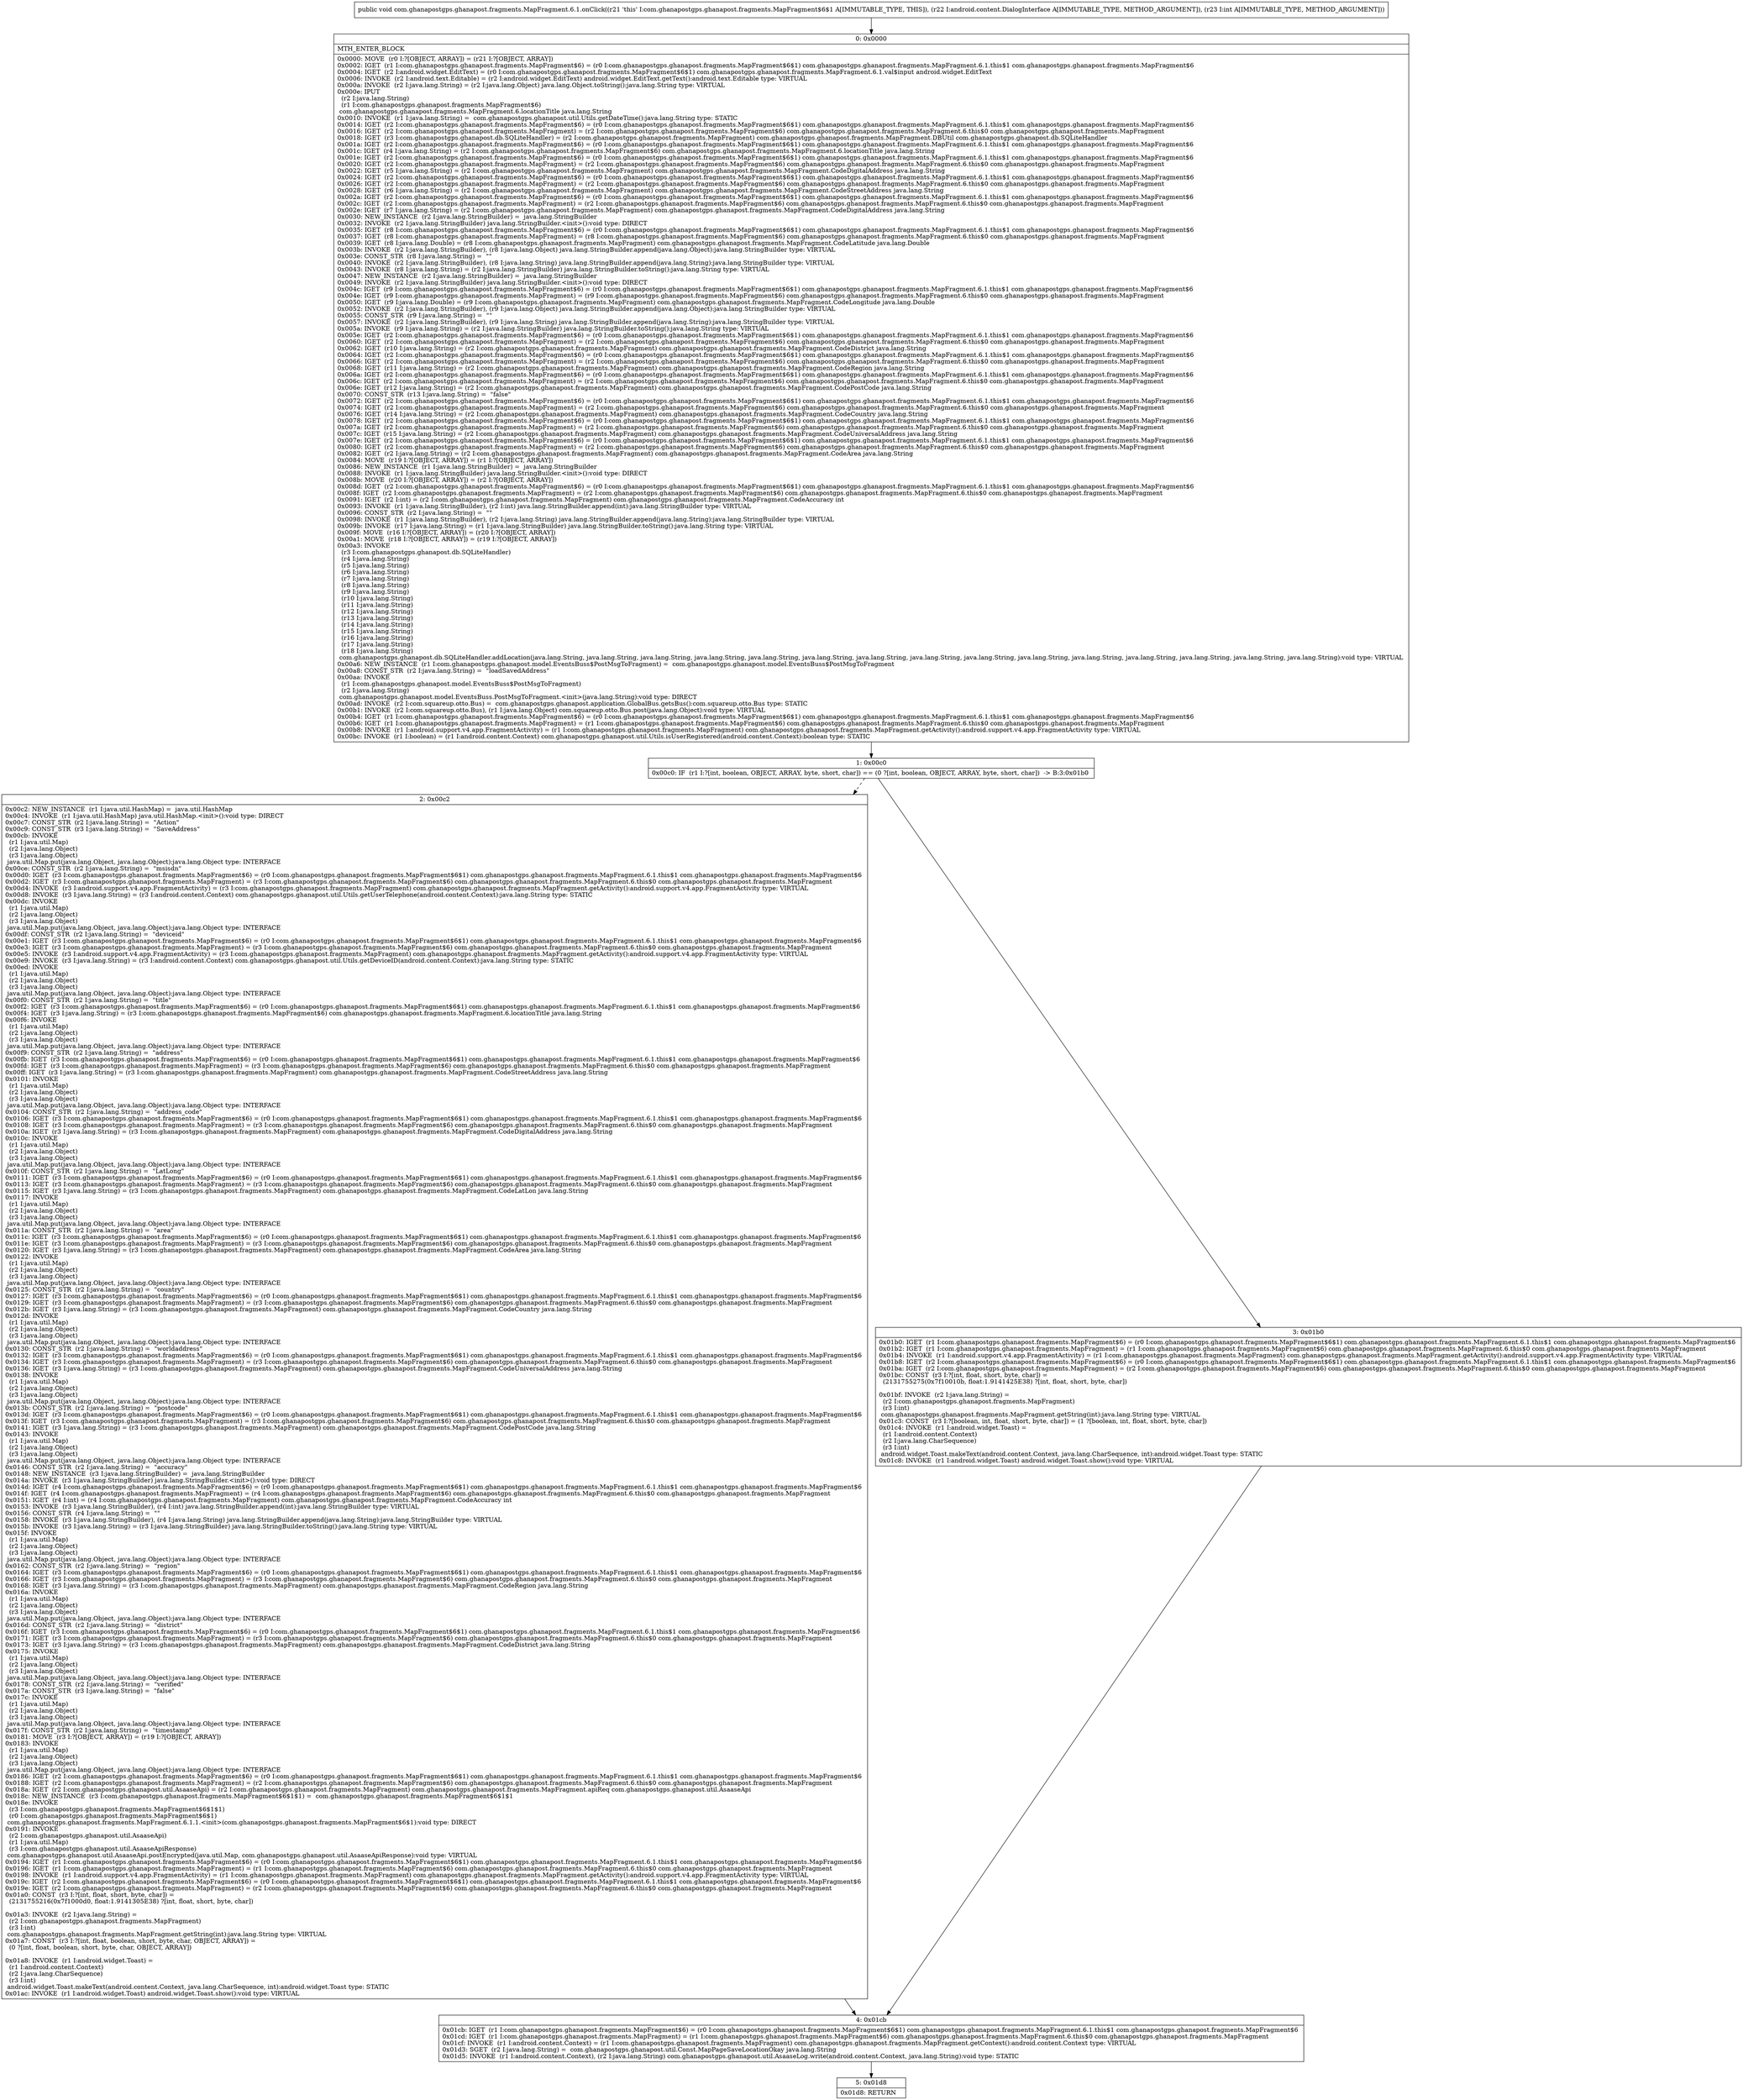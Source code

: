 digraph "CFG forcom.ghanapostgps.ghanapost.fragments.MapFragment.6.1.onClick(Landroid\/content\/DialogInterface;I)V" {
Node_0 [shape=record,label="{0\:\ 0x0000|MTH_ENTER_BLOCK\l|0x0000: MOVE  (r0 I:?[OBJECT, ARRAY]) = (r21 I:?[OBJECT, ARRAY]) \l0x0002: IGET  (r1 I:com.ghanapostgps.ghanapost.fragments.MapFragment$6) = (r0 I:com.ghanapostgps.ghanapost.fragments.MapFragment$6$1) com.ghanapostgps.ghanapost.fragments.MapFragment.6.1.this$1 com.ghanapostgps.ghanapost.fragments.MapFragment$6 \l0x0004: IGET  (r2 I:android.widget.EditText) = (r0 I:com.ghanapostgps.ghanapost.fragments.MapFragment$6$1) com.ghanapostgps.ghanapost.fragments.MapFragment.6.1.val$input android.widget.EditText \l0x0006: INVOKE  (r2 I:android.text.Editable) = (r2 I:android.widget.EditText) android.widget.EditText.getText():android.text.Editable type: VIRTUAL \l0x000a: INVOKE  (r2 I:java.lang.String) = (r2 I:java.lang.Object) java.lang.Object.toString():java.lang.String type: VIRTUAL \l0x000e: IPUT  \l  (r2 I:java.lang.String)\l  (r1 I:com.ghanapostgps.ghanapost.fragments.MapFragment$6)\l com.ghanapostgps.ghanapost.fragments.MapFragment.6.locationTitle java.lang.String \l0x0010: INVOKE  (r1 I:java.lang.String) =  com.ghanapostgps.ghanapost.util.Utils.getDateTime():java.lang.String type: STATIC \l0x0014: IGET  (r2 I:com.ghanapostgps.ghanapost.fragments.MapFragment$6) = (r0 I:com.ghanapostgps.ghanapost.fragments.MapFragment$6$1) com.ghanapostgps.ghanapost.fragments.MapFragment.6.1.this$1 com.ghanapostgps.ghanapost.fragments.MapFragment$6 \l0x0016: IGET  (r2 I:com.ghanapostgps.ghanapost.fragments.MapFragment) = (r2 I:com.ghanapostgps.ghanapost.fragments.MapFragment$6) com.ghanapostgps.ghanapost.fragments.MapFragment.6.this$0 com.ghanapostgps.ghanapost.fragments.MapFragment \l0x0018: IGET  (r3 I:com.ghanapostgps.ghanapost.db.SQLiteHandler) = (r2 I:com.ghanapostgps.ghanapost.fragments.MapFragment) com.ghanapostgps.ghanapost.fragments.MapFragment.DBUtil com.ghanapostgps.ghanapost.db.SQLiteHandler \l0x001a: IGET  (r2 I:com.ghanapostgps.ghanapost.fragments.MapFragment$6) = (r0 I:com.ghanapostgps.ghanapost.fragments.MapFragment$6$1) com.ghanapostgps.ghanapost.fragments.MapFragment.6.1.this$1 com.ghanapostgps.ghanapost.fragments.MapFragment$6 \l0x001c: IGET  (r4 I:java.lang.String) = (r2 I:com.ghanapostgps.ghanapost.fragments.MapFragment$6) com.ghanapostgps.ghanapost.fragments.MapFragment.6.locationTitle java.lang.String \l0x001e: IGET  (r2 I:com.ghanapostgps.ghanapost.fragments.MapFragment$6) = (r0 I:com.ghanapostgps.ghanapost.fragments.MapFragment$6$1) com.ghanapostgps.ghanapost.fragments.MapFragment.6.1.this$1 com.ghanapostgps.ghanapost.fragments.MapFragment$6 \l0x0020: IGET  (r2 I:com.ghanapostgps.ghanapost.fragments.MapFragment) = (r2 I:com.ghanapostgps.ghanapost.fragments.MapFragment$6) com.ghanapostgps.ghanapost.fragments.MapFragment.6.this$0 com.ghanapostgps.ghanapost.fragments.MapFragment \l0x0022: IGET  (r5 I:java.lang.String) = (r2 I:com.ghanapostgps.ghanapost.fragments.MapFragment) com.ghanapostgps.ghanapost.fragments.MapFragment.CodeDigitalAddress java.lang.String \l0x0024: IGET  (r2 I:com.ghanapostgps.ghanapost.fragments.MapFragment$6) = (r0 I:com.ghanapostgps.ghanapost.fragments.MapFragment$6$1) com.ghanapostgps.ghanapost.fragments.MapFragment.6.1.this$1 com.ghanapostgps.ghanapost.fragments.MapFragment$6 \l0x0026: IGET  (r2 I:com.ghanapostgps.ghanapost.fragments.MapFragment) = (r2 I:com.ghanapostgps.ghanapost.fragments.MapFragment$6) com.ghanapostgps.ghanapost.fragments.MapFragment.6.this$0 com.ghanapostgps.ghanapost.fragments.MapFragment \l0x0028: IGET  (r6 I:java.lang.String) = (r2 I:com.ghanapostgps.ghanapost.fragments.MapFragment) com.ghanapostgps.ghanapost.fragments.MapFragment.CodeStreetAddress java.lang.String \l0x002a: IGET  (r2 I:com.ghanapostgps.ghanapost.fragments.MapFragment$6) = (r0 I:com.ghanapostgps.ghanapost.fragments.MapFragment$6$1) com.ghanapostgps.ghanapost.fragments.MapFragment.6.1.this$1 com.ghanapostgps.ghanapost.fragments.MapFragment$6 \l0x002c: IGET  (r2 I:com.ghanapostgps.ghanapost.fragments.MapFragment) = (r2 I:com.ghanapostgps.ghanapost.fragments.MapFragment$6) com.ghanapostgps.ghanapost.fragments.MapFragment.6.this$0 com.ghanapostgps.ghanapost.fragments.MapFragment \l0x002e: IGET  (r7 I:java.lang.String) = (r2 I:com.ghanapostgps.ghanapost.fragments.MapFragment) com.ghanapostgps.ghanapost.fragments.MapFragment.CodeDigitalAddress java.lang.String \l0x0030: NEW_INSTANCE  (r2 I:java.lang.StringBuilder) =  java.lang.StringBuilder \l0x0032: INVOKE  (r2 I:java.lang.StringBuilder) java.lang.StringBuilder.\<init\>():void type: DIRECT \l0x0035: IGET  (r8 I:com.ghanapostgps.ghanapost.fragments.MapFragment$6) = (r0 I:com.ghanapostgps.ghanapost.fragments.MapFragment$6$1) com.ghanapostgps.ghanapost.fragments.MapFragment.6.1.this$1 com.ghanapostgps.ghanapost.fragments.MapFragment$6 \l0x0037: IGET  (r8 I:com.ghanapostgps.ghanapost.fragments.MapFragment) = (r8 I:com.ghanapostgps.ghanapost.fragments.MapFragment$6) com.ghanapostgps.ghanapost.fragments.MapFragment.6.this$0 com.ghanapostgps.ghanapost.fragments.MapFragment \l0x0039: IGET  (r8 I:java.lang.Double) = (r8 I:com.ghanapostgps.ghanapost.fragments.MapFragment) com.ghanapostgps.ghanapost.fragments.MapFragment.CodeLatitude java.lang.Double \l0x003b: INVOKE  (r2 I:java.lang.StringBuilder), (r8 I:java.lang.Object) java.lang.StringBuilder.append(java.lang.Object):java.lang.StringBuilder type: VIRTUAL \l0x003e: CONST_STR  (r8 I:java.lang.String) =  \"\" \l0x0040: INVOKE  (r2 I:java.lang.StringBuilder), (r8 I:java.lang.String) java.lang.StringBuilder.append(java.lang.String):java.lang.StringBuilder type: VIRTUAL \l0x0043: INVOKE  (r8 I:java.lang.String) = (r2 I:java.lang.StringBuilder) java.lang.StringBuilder.toString():java.lang.String type: VIRTUAL \l0x0047: NEW_INSTANCE  (r2 I:java.lang.StringBuilder) =  java.lang.StringBuilder \l0x0049: INVOKE  (r2 I:java.lang.StringBuilder) java.lang.StringBuilder.\<init\>():void type: DIRECT \l0x004c: IGET  (r9 I:com.ghanapostgps.ghanapost.fragments.MapFragment$6) = (r0 I:com.ghanapostgps.ghanapost.fragments.MapFragment$6$1) com.ghanapostgps.ghanapost.fragments.MapFragment.6.1.this$1 com.ghanapostgps.ghanapost.fragments.MapFragment$6 \l0x004e: IGET  (r9 I:com.ghanapostgps.ghanapost.fragments.MapFragment) = (r9 I:com.ghanapostgps.ghanapost.fragments.MapFragment$6) com.ghanapostgps.ghanapost.fragments.MapFragment.6.this$0 com.ghanapostgps.ghanapost.fragments.MapFragment \l0x0050: IGET  (r9 I:java.lang.Double) = (r9 I:com.ghanapostgps.ghanapost.fragments.MapFragment) com.ghanapostgps.ghanapost.fragments.MapFragment.CodeLongitude java.lang.Double \l0x0052: INVOKE  (r2 I:java.lang.StringBuilder), (r9 I:java.lang.Object) java.lang.StringBuilder.append(java.lang.Object):java.lang.StringBuilder type: VIRTUAL \l0x0055: CONST_STR  (r9 I:java.lang.String) =  \"\" \l0x0057: INVOKE  (r2 I:java.lang.StringBuilder), (r9 I:java.lang.String) java.lang.StringBuilder.append(java.lang.String):java.lang.StringBuilder type: VIRTUAL \l0x005a: INVOKE  (r9 I:java.lang.String) = (r2 I:java.lang.StringBuilder) java.lang.StringBuilder.toString():java.lang.String type: VIRTUAL \l0x005e: IGET  (r2 I:com.ghanapostgps.ghanapost.fragments.MapFragment$6) = (r0 I:com.ghanapostgps.ghanapost.fragments.MapFragment$6$1) com.ghanapostgps.ghanapost.fragments.MapFragment.6.1.this$1 com.ghanapostgps.ghanapost.fragments.MapFragment$6 \l0x0060: IGET  (r2 I:com.ghanapostgps.ghanapost.fragments.MapFragment) = (r2 I:com.ghanapostgps.ghanapost.fragments.MapFragment$6) com.ghanapostgps.ghanapost.fragments.MapFragment.6.this$0 com.ghanapostgps.ghanapost.fragments.MapFragment \l0x0062: IGET  (r10 I:java.lang.String) = (r2 I:com.ghanapostgps.ghanapost.fragments.MapFragment) com.ghanapostgps.ghanapost.fragments.MapFragment.CodeDistrict java.lang.String \l0x0064: IGET  (r2 I:com.ghanapostgps.ghanapost.fragments.MapFragment$6) = (r0 I:com.ghanapostgps.ghanapost.fragments.MapFragment$6$1) com.ghanapostgps.ghanapost.fragments.MapFragment.6.1.this$1 com.ghanapostgps.ghanapost.fragments.MapFragment$6 \l0x0066: IGET  (r2 I:com.ghanapostgps.ghanapost.fragments.MapFragment) = (r2 I:com.ghanapostgps.ghanapost.fragments.MapFragment$6) com.ghanapostgps.ghanapost.fragments.MapFragment.6.this$0 com.ghanapostgps.ghanapost.fragments.MapFragment \l0x0068: IGET  (r11 I:java.lang.String) = (r2 I:com.ghanapostgps.ghanapost.fragments.MapFragment) com.ghanapostgps.ghanapost.fragments.MapFragment.CodeRegion java.lang.String \l0x006a: IGET  (r2 I:com.ghanapostgps.ghanapost.fragments.MapFragment$6) = (r0 I:com.ghanapostgps.ghanapost.fragments.MapFragment$6$1) com.ghanapostgps.ghanapost.fragments.MapFragment.6.1.this$1 com.ghanapostgps.ghanapost.fragments.MapFragment$6 \l0x006c: IGET  (r2 I:com.ghanapostgps.ghanapost.fragments.MapFragment) = (r2 I:com.ghanapostgps.ghanapost.fragments.MapFragment$6) com.ghanapostgps.ghanapost.fragments.MapFragment.6.this$0 com.ghanapostgps.ghanapost.fragments.MapFragment \l0x006e: IGET  (r12 I:java.lang.String) = (r2 I:com.ghanapostgps.ghanapost.fragments.MapFragment) com.ghanapostgps.ghanapost.fragments.MapFragment.CodePostCode java.lang.String \l0x0070: CONST_STR  (r13 I:java.lang.String) =  \"false\" \l0x0072: IGET  (r2 I:com.ghanapostgps.ghanapost.fragments.MapFragment$6) = (r0 I:com.ghanapostgps.ghanapost.fragments.MapFragment$6$1) com.ghanapostgps.ghanapost.fragments.MapFragment.6.1.this$1 com.ghanapostgps.ghanapost.fragments.MapFragment$6 \l0x0074: IGET  (r2 I:com.ghanapostgps.ghanapost.fragments.MapFragment) = (r2 I:com.ghanapostgps.ghanapost.fragments.MapFragment$6) com.ghanapostgps.ghanapost.fragments.MapFragment.6.this$0 com.ghanapostgps.ghanapost.fragments.MapFragment \l0x0076: IGET  (r14 I:java.lang.String) = (r2 I:com.ghanapostgps.ghanapost.fragments.MapFragment) com.ghanapostgps.ghanapost.fragments.MapFragment.CodeCountry java.lang.String \l0x0078: IGET  (r2 I:com.ghanapostgps.ghanapost.fragments.MapFragment$6) = (r0 I:com.ghanapostgps.ghanapost.fragments.MapFragment$6$1) com.ghanapostgps.ghanapost.fragments.MapFragment.6.1.this$1 com.ghanapostgps.ghanapost.fragments.MapFragment$6 \l0x007a: IGET  (r2 I:com.ghanapostgps.ghanapost.fragments.MapFragment) = (r2 I:com.ghanapostgps.ghanapost.fragments.MapFragment$6) com.ghanapostgps.ghanapost.fragments.MapFragment.6.this$0 com.ghanapostgps.ghanapost.fragments.MapFragment \l0x007c: IGET  (r15 I:java.lang.String) = (r2 I:com.ghanapostgps.ghanapost.fragments.MapFragment) com.ghanapostgps.ghanapost.fragments.MapFragment.CodeUniversalAddress java.lang.String \l0x007e: IGET  (r2 I:com.ghanapostgps.ghanapost.fragments.MapFragment$6) = (r0 I:com.ghanapostgps.ghanapost.fragments.MapFragment$6$1) com.ghanapostgps.ghanapost.fragments.MapFragment.6.1.this$1 com.ghanapostgps.ghanapost.fragments.MapFragment$6 \l0x0080: IGET  (r2 I:com.ghanapostgps.ghanapost.fragments.MapFragment) = (r2 I:com.ghanapostgps.ghanapost.fragments.MapFragment$6) com.ghanapostgps.ghanapost.fragments.MapFragment.6.this$0 com.ghanapostgps.ghanapost.fragments.MapFragment \l0x0082: IGET  (r2 I:java.lang.String) = (r2 I:com.ghanapostgps.ghanapost.fragments.MapFragment) com.ghanapostgps.ghanapost.fragments.MapFragment.CodeArea java.lang.String \l0x0084: MOVE  (r19 I:?[OBJECT, ARRAY]) = (r1 I:?[OBJECT, ARRAY]) \l0x0086: NEW_INSTANCE  (r1 I:java.lang.StringBuilder) =  java.lang.StringBuilder \l0x0088: INVOKE  (r1 I:java.lang.StringBuilder) java.lang.StringBuilder.\<init\>():void type: DIRECT \l0x008b: MOVE  (r20 I:?[OBJECT, ARRAY]) = (r2 I:?[OBJECT, ARRAY]) \l0x008d: IGET  (r2 I:com.ghanapostgps.ghanapost.fragments.MapFragment$6) = (r0 I:com.ghanapostgps.ghanapost.fragments.MapFragment$6$1) com.ghanapostgps.ghanapost.fragments.MapFragment.6.1.this$1 com.ghanapostgps.ghanapost.fragments.MapFragment$6 \l0x008f: IGET  (r2 I:com.ghanapostgps.ghanapost.fragments.MapFragment) = (r2 I:com.ghanapostgps.ghanapost.fragments.MapFragment$6) com.ghanapostgps.ghanapost.fragments.MapFragment.6.this$0 com.ghanapostgps.ghanapost.fragments.MapFragment \l0x0091: IGET  (r2 I:int) = (r2 I:com.ghanapostgps.ghanapost.fragments.MapFragment) com.ghanapostgps.ghanapost.fragments.MapFragment.CodeAccuracy int \l0x0093: INVOKE  (r1 I:java.lang.StringBuilder), (r2 I:int) java.lang.StringBuilder.append(int):java.lang.StringBuilder type: VIRTUAL \l0x0096: CONST_STR  (r2 I:java.lang.String) =  \"\" \l0x0098: INVOKE  (r1 I:java.lang.StringBuilder), (r2 I:java.lang.String) java.lang.StringBuilder.append(java.lang.String):java.lang.StringBuilder type: VIRTUAL \l0x009b: INVOKE  (r17 I:java.lang.String) = (r1 I:java.lang.StringBuilder) java.lang.StringBuilder.toString():java.lang.String type: VIRTUAL \l0x009f: MOVE  (r16 I:?[OBJECT, ARRAY]) = (r20 I:?[OBJECT, ARRAY]) \l0x00a1: MOVE  (r18 I:?[OBJECT, ARRAY]) = (r19 I:?[OBJECT, ARRAY]) \l0x00a3: INVOKE  \l  (r3 I:com.ghanapostgps.ghanapost.db.SQLiteHandler)\l  (r4 I:java.lang.String)\l  (r5 I:java.lang.String)\l  (r6 I:java.lang.String)\l  (r7 I:java.lang.String)\l  (r8 I:java.lang.String)\l  (r9 I:java.lang.String)\l  (r10 I:java.lang.String)\l  (r11 I:java.lang.String)\l  (r12 I:java.lang.String)\l  (r13 I:java.lang.String)\l  (r14 I:java.lang.String)\l  (r15 I:java.lang.String)\l  (r16 I:java.lang.String)\l  (r17 I:java.lang.String)\l  (r18 I:java.lang.String)\l com.ghanapostgps.ghanapost.db.SQLiteHandler.addLocation(java.lang.String, java.lang.String, java.lang.String, java.lang.String, java.lang.String, java.lang.String, java.lang.String, java.lang.String, java.lang.String, java.lang.String, java.lang.String, java.lang.String, java.lang.String, java.lang.String, java.lang.String):void type: VIRTUAL \l0x00a6: NEW_INSTANCE  (r1 I:com.ghanapostgps.ghanapost.model.EventsBuss$PostMsgToFragment) =  com.ghanapostgps.ghanapost.model.EventsBuss$PostMsgToFragment \l0x00a8: CONST_STR  (r2 I:java.lang.String) =  \"loadSavedAddress\" \l0x00aa: INVOKE  \l  (r1 I:com.ghanapostgps.ghanapost.model.EventsBuss$PostMsgToFragment)\l  (r2 I:java.lang.String)\l com.ghanapostgps.ghanapost.model.EventsBuss.PostMsgToFragment.\<init\>(java.lang.String):void type: DIRECT \l0x00ad: INVOKE  (r2 I:com.squareup.otto.Bus) =  com.ghanapostgps.ghanapost.application.GlobalBus.getsBus():com.squareup.otto.Bus type: STATIC \l0x00b1: INVOKE  (r2 I:com.squareup.otto.Bus), (r1 I:java.lang.Object) com.squareup.otto.Bus.post(java.lang.Object):void type: VIRTUAL \l0x00b4: IGET  (r1 I:com.ghanapostgps.ghanapost.fragments.MapFragment$6) = (r0 I:com.ghanapostgps.ghanapost.fragments.MapFragment$6$1) com.ghanapostgps.ghanapost.fragments.MapFragment.6.1.this$1 com.ghanapostgps.ghanapost.fragments.MapFragment$6 \l0x00b6: IGET  (r1 I:com.ghanapostgps.ghanapost.fragments.MapFragment) = (r1 I:com.ghanapostgps.ghanapost.fragments.MapFragment$6) com.ghanapostgps.ghanapost.fragments.MapFragment.6.this$0 com.ghanapostgps.ghanapost.fragments.MapFragment \l0x00b8: INVOKE  (r1 I:android.support.v4.app.FragmentActivity) = (r1 I:com.ghanapostgps.ghanapost.fragments.MapFragment) com.ghanapostgps.ghanapost.fragments.MapFragment.getActivity():android.support.v4.app.FragmentActivity type: VIRTUAL \l0x00bc: INVOKE  (r1 I:boolean) = (r1 I:android.content.Context) com.ghanapostgps.ghanapost.util.Utils.isUserRegistered(android.content.Context):boolean type: STATIC \l}"];
Node_1 [shape=record,label="{1\:\ 0x00c0|0x00c0: IF  (r1 I:?[int, boolean, OBJECT, ARRAY, byte, short, char]) == (0 ?[int, boolean, OBJECT, ARRAY, byte, short, char])  \-\> B:3:0x01b0 \l}"];
Node_2 [shape=record,label="{2\:\ 0x00c2|0x00c2: NEW_INSTANCE  (r1 I:java.util.HashMap) =  java.util.HashMap \l0x00c4: INVOKE  (r1 I:java.util.HashMap) java.util.HashMap.\<init\>():void type: DIRECT \l0x00c7: CONST_STR  (r2 I:java.lang.String) =  \"Action\" \l0x00c9: CONST_STR  (r3 I:java.lang.String) =  \"SaveAddress\" \l0x00cb: INVOKE  \l  (r1 I:java.util.Map)\l  (r2 I:java.lang.Object)\l  (r3 I:java.lang.Object)\l java.util.Map.put(java.lang.Object, java.lang.Object):java.lang.Object type: INTERFACE \l0x00ce: CONST_STR  (r2 I:java.lang.String) =  \"msisdn\" \l0x00d0: IGET  (r3 I:com.ghanapostgps.ghanapost.fragments.MapFragment$6) = (r0 I:com.ghanapostgps.ghanapost.fragments.MapFragment$6$1) com.ghanapostgps.ghanapost.fragments.MapFragment.6.1.this$1 com.ghanapostgps.ghanapost.fragments.MapFragment$6 \l0x00d2: IGET  (r3 I:com.ghanapostgps.ghanapost.fragments.MapFragment) = (r3 I:com.ghanapostgps.ghanapost.fragments.MapFragment$6) com.ghanapostgps.ghanapost.fragments.MapFragment.6.this$0 com.ghanapostgps.ghanapost.fragments.MapFragment \l0x00d4: INVOKE  (r3 I:android.support.v4.app.FragmentActivity) = (r3 I:com.ghanapostgps.ghanapost.fragments.MapFragment) com.ghanapostgps.ghanapost.fragments.MapFragment.getActivity():android.support.v4.app.FragmentActivity type: VIRTUAL \l0x00d8: INVOKE  (r3 I:java.lang.String) = (r3 I:android.content.Context) com.ghanapostgps.ghanapost.util.Utils.getUserTelephone(android.content.Context):java.lang.String type: STATIC \l0x00dc: INVOKE  \l  (r1 I:java.util.Map)\l  (r2 I:java.lang.Object)\l  (r3 I:java.lang.Object)\l java.util.Map.put(java.lang.Object, java.lang.Object):java.lang.Object type: INTERFACE \l0x00df: CONST_STR  (r2 I:java.lang.String) =  \"deviceid\" \l0x00e1: IGET  (r3 I:com.ghanapostgps.ghanapost.fragments.MapFragment$6) = (r0 I:com.ghanapostgps.ghanapost.fragments.MapFragment$6$1) com.ghanapostgps.ghanapost.fragments.MapFragment.6.1.this$1 com.ghanapostgps.ghanapost.fragments.MapFragment$6 \l0x00e3: IGET  (r3 I:com.ghanapostgps.ghanapost.fragments.MapFragment) = (r3 I:com.ghanapostgps.ghanapost.fragments.MapFragment$6) com.ghanapostgps.ghanapost.fragments.MapFragment.6.this$0 com.ghanapostgps.ghanapost.fragments.MapFragment \l0x00e5: INVOKE  (r3 I:android.support.v4.app.FragmentActivity) = (r3 I:com.ghanapostgps.ghanapost.fragments.MapFragment) com.ghanapostgps.ghanapost.fragments.MapFragment.getActivity():android.support.v4.app.FragmentActivity type: VIRTUAL \l0x00e9: INVOKE  (r3 I:java.lang.String) = (r3 I:android.content.Context) com.ghanapostgps.ghanapost.util.Utils.getDeviceID(android.content.Context):java.lang.String type: STATIC \l0x00ed: INVOKE  \l  (r1 I:java.util.Map)\l  (r2 I:java.lang.Object)\l  (r3 I:java.lang.Object)\l java.util.Map.put(java.lang.Object, java.lang.Object):java.lang.Object type: INTERFACE \l0x00f0: CONST_STR  (r2 I:java.lang.String) =  \"title\" \l0x00f2: IGET  (r3 I:com.ghanapostgps.ghanapost.fragments.MapFragment$6) = (r0 I:com.ghanapostgps.ghanapost.fragments.MapFragment$6$1) com.ghanapostgps.ghanapost.fragments.MapFragment.6.1.this$1 com.ghanapostgps.ghanapost.fragments.MapFragment$6 \l0x00f4: IGET  (r3 I:java.lang.String) = (r3 I:com.ghanapostgps.ghanapost.fragments.MapFragment$6) com.ghanapostgps.ghanapost.fragments.MapFragment.6.locationTitle java.lang.String \l0x00f6: INVOKE  \l  (r1 I:java.util.Map)\l  (r2 I:java.lang.Object)\l  (r3 I:java.lang.Object)\l java.util.Map.put(java.lang.Object, java.lang.Object):java.lang.Object type: INTERFACE \l0x00f9: CONST_STR  (r2 I:java.lang.String) =  \"address\" \l0x00fb: IGET  (r3 I:com.ghanapostgps.ghanapost.fragments.MapFragment$6) = (r0 I:com.ghanapostgps.ghanapost.fragments.MapFragment$6$1) com.ghanapostgps.ghanapost.fragments.MapFragment.6.1.this$1 com.ghanapostgps.ghanapost.fragments.MapFragment$6 \l0x00fd: IGET  (r3 I:com.ghanapostgps.ghanapost.fragments.MapFragment) = (r3 I:com.ghanapostgps.ghanapost.fragments.MapFragment$6) com.ghanapostgps.ghanapost.fragments.MapFragment.6.this$0 com.ghanapostgps.ghanapost.fragments.MapFragment \l0x00ff: IGET  (r3 I:java.lang.String) = (r3 I:com.ghanapostgps.ghanapost.fragments.MapFragment) com.ghanapostgps.ghanapost.fragments.MapFragment.CodeStreetAddress java.lang.String \l0x0101: INVOKE  \l  (r1 I:java.util.Map)\l  (r2 I:java.lang.Object)\l  (r3 I:java.lang.Object)\l java.util.Map.put(java.lang.Object, java.lang.Object):java.lang.Object type: INTERFACE \l0x0104: CONST_STR  (r2 I:java.lang.String) =  \"address_code\" \l0x0106: IGET  (r3 I:com.ghanapostgps.ghanapost.fragments.MapFragment$6) = (r0 I:com.ghanapostgps.ghanapost.fragments.MapFragment$6$1) com.ghanapostgps.ghanapost.fragments.MapFragment.6.1.this$1 com.ghanapostgps.ghanapost.fragments.MapFragment$6 \l0x0108: IGET  (r3 I:com.ghanapostgps.ghanapost.fragments.MapFragment) = (r3 I:com.ghanapostgps.ghanapost.fragments.MapFragment$6) com.ghanapostgps.ghanapost.fragments.MapFragment.6.this$0 com.ghanapostgps.ghanapost.fragments.MapFragment \l0x010a: IGET  (r3 I:java.lang.String) = (r3 I:com.ghanapostgps.ghanapost.fragments.MapFragment) com.ghanapostgps.ghanapost.fragments.MapFragment.CodeDigitalAddress java.lang.String \l0x010c: INVOKE  \l  (r1 I:java.util.Map)\l  (r2 I:java.lang.Object)\l  (r3 I:java.lang.Object)\l java.util.Map.put(java.lang.Object, java.lang.Object):java.lang.Object type: INTERFACE \l0x010f: CONST_STR  (r2 I:java.lang.String) =  \"LatLong\" \l0x0111: IGET  (r3 I:com.ghanapostgps.ghanapost.fragments.MapFragment$6) = (r0 I:com.ghanapostgps.ghanapost.fragments.MapFragment$6$1) com.ghanapostgps.ghanapost.fragments.MapFragment.6.1.this$1 com.ghanapostgps.ghanapost.fragments.MapFragment$6 \l0x0113: IGET  (r3 I:com.ghanapostgps.ghanapost.fragments.MapFragment) = (r3 I:com.ghanapostgps.ghanapost.fragments.MapFragment$6) com.ghanapostgps.ghanapost.fragments.MapFragment.6.this$0 com.ghanapostgps.ghanapost.fragments.MapFragment \l0x0115: IGET  (r3 I:java.lang.String) = (r3 I:com.ghanapostgps.ghanapost.fragments.MapFragment) com.ghanapostgps.ghanapost.fragments.MapFragment.CodeLatLon java.lang.String \l0x0117: INVOKE  \l  (r1 I:java.util.Map)\l  (r2 I:java.lang.Object)\l  (r3 I:java.lang.Object)\l java.util.Map.put(java.lang.Object, java.lang.Object):java.lang.Object type: INTERFACE \l0x011a: CONST_STR  (r2 I:java.lang.String) =  \"area\" \l0x011c: IGET  (r3 I:com.ghanapostgps.ghanapost.fragments.MapFragment$6) = (r0 I:com.ghanapostgps.ghanapost.fragments.MapFragment$6$1) com.ghanapostgps.ghanapost.fragments.MapFragment.6.1.this$1 com.ghanapostgps.ghanapost.fragments.MapFragment$6 \l0x011e: IGET  (r3 I:com.ghanapostgps.ghanapost.fragments.MapFragment) = (r3 I:com.ghanapostgps.ghanapost.fragments.MapFragment$6) com.ghanapostgps.ghanapost.fragments.MapFragment.6.this$0 com.ghanapostgps.ghanapost.fragments.MapFragment \l0x0120: IGET  (r3 I:java.lang.String) = (r3 I:com.ghanapostgps.ghanapost.fragments.MapFragment) com.ghanapostgps.ghanapost.fragments.MapFragment.CodeArea java.lang.String \l0x0122: INVOKE  \l  (r1 I:java.util.Map)\l  (r2 I:java.lang.Object)\l  (r3 I:java.lang.Object)\l java.util.Map.put(java.lang.Object, java.lang.Object):java.lang.Object type: INTERFACE \l0x0125: CONST_STR  (r2 I:java.lang.String) =  \"country\" \l0x0127: IGET  (r3 I:com.ghanapostgps.ghanapost.fragments.MapFragment$6) = (r0 I:com.ghanapostgps.ghanapost.fragments.MapFragment$6$1) com.ghanapostgps.ghanapost.fragments.MapFragment.6.1.this$1 com.ghanapostgps.ghanapost.fragments.MapFragment$6 \l0x0129: IGET  (r3 I:com.ghanapostgps.ghanapost.fragments.MapFragment) = (r3 I:com.ghanapostgps.ghanapost.fragments.MapFragment$6) com.ghanapostgps.ghanapost.fragments.MapFragment.6.this$0 com.ghanapostgps.ghanapost.fragments.MapFragment \l0x012b: IGET  (r3 I:java.lang.String) = (r3 I:com.ghanapostgps.ghanapost.fragments.MapFragment) com.ghanapostgps.ghanapost.fragments.MapFragment.CodeCountry java.lang.String \l0x012d: INVOKE  \l  (r1 I:java.util.Map)\l  (r2 I:java.lang.Object)\l  (r3 I:java.lang.Object)\l java.util.Map.put(java.lang.Object, java.lang.Object):java.lang.Object type: INTERFACE \l0x0130: CONST_STR  (r2 I:java.lang.String) =  \"worldaddress\" \l0x0132: IGET  (r3 I:com.ghanapostgps.ghanapost.fragments.MapFragment$6) = (r0 I:com.ghanapostgps.ghanapost.fragments.MapFragment$6$1) com.ghanapostgps.ghanapost.fragments.MapFragment.6.1.this$1 com.ghanapostgps.ghanapost.fragments.MapFragment$6 \l0x0134: IGET  (r3 I:com.ghanapostgps.ghanapost.fragments.MapFragment) = (r3 I:com.ghanapostgps.ghanapost.fragments.MapFragment$6) com.ghanapostgps.ghanapost.fragments.MapFragment.6.this$0 com.ghanapostgps.ghanapost.fragments.MapFragment \l0x0136: IGET  (r3 I:java.lang.String) = (r3 I:com.ghanapostgps.ghanapost.fragments.MapFragment) com.ghanapostgps.ghanapost.fragments.MapFragment.CodeUniversalAddress java.lang.String \l0x0138: INVOKE  \l  (r1 I:java.util.Map)\l  (r2 I:java.lang.Object)\l  (r3 I:java.lang.Object)\l java.util.Map.put(java.lang.Object, java.lang.Object):java.lang.Object type: INTERFACE \l0x013b: CONST_STR  (r2 I:java.lang.String) =  \"postcode\" \l0x013d: IGET  (r3 I:com.ghanapostgps.ghanapost.fragments.MapFragment$6) = (r0 I:com.ghanapostgps.ghanapost.fragments.MapFragment$6$1) com.ghanapostgps.ghanapost.fragments.MapFragment.6.1.this$1 com.ghanapostgps.ghanapost.fragments.MapFragment$6 \l0x013f: IGET  (r3 I:com.ghanapostgps.ghanapost.fragments.MapFragment) = (r3 I:com.ghanapostgps.ghanapost.fragments.MapFragment$6) com.ghanapostgps.ghanapost.fragments.MapFragment.6.this$0 com.ghanapostgps.ghanapost.fragments.MapFragment \l0x0141: IGET  (r3 I:java.lang.String) = (r3 I:com.ghanapostgps.ghanapost.fragments.MapFragment) com.ghanapostgps.ghanapost.fragments.MapFragment.CodePostCode java.lang.String \l0x0143: INVOKE  \l  (r1 I:java.util.Map)\l  (r2 I:java.lang.Object)\l  (r3 I:java.lang.Object)\l java.util.Map.put(java.lang.Object, java.lang.Object):java.lang.Object type: INTERFACE \l0x0146: CONST_STR  (r2 I:java.lang.String) =  \"accuracy\" \l0x0148: NEW_INSTANCE  (r3 I:java.lang.StringBuilder) =  java.lang.StringBuilder \l0x014a: INVOKE  (r3 I:java.lang.StringBuilder) java.lang.StringBuilder.\<init\>():void type: DIRECT \l0x014d: IGET  (r4 I:com.ghanapostgps.ghanapost.fragments.MapFragment$6) = (r0 I:com.ghanapostgps.ghanapost.fragments.MapFragment$6$1) com.ghanapostgps.ghanapost.fragments.MapFragment.6.1.this$1 com.ghanapostgps.ghanapost.fragments.MapFragment$6 \l0x014f: IGET  (r4 I:com.ghanapostgps.ghanapost.fragments.MapFragment) = (r4 I:com.ghanapostgps.ghanapost.fragments.MapFragment$6) com.ghanapostgps.ghanapost.fragments.MapFragment.6.this$0 com.ghanapostgps.ghanapost.fragments.MapFragment \l0x0151: IGET  (r4 I:int) = (r4 I:com.ghanapostgps.ghanapost.fragments.MapFragment) com.ghanapostgps.ghanapost.fragments.MapFragment.CodeAccuracy int \l0x0153: INVOKE  (r3 I:java.lang.StringBuilder), (r4 I:int) java.lang.StringBuilder.append(int):java.lang.StringBuilder type: VIRTUAL \l0x0156: CONST_STR  (r4 I:java.lang.String) =  \"\" \l0x0158: INVOKE  (r3 I:java.lang.StringBuilder), (r4 I:java.lang.String) java.lang.StringBuilder.append(java.lang.String):java.lang.StringBuilder type: VIRTUAL \l0x015b: INVOKE  (r3 I:java.lang.String) = (r3 I:java.lang.StringBuilder) java.lang.StringBuilder.toString():java.lang.String type: VIRTUAL \l0x015f: INVOKE  \l  (r1 I:java.util.Map)\l  (r2 I:java.lang.Object)\l  (r3 I:java.lang.Object)\l java.util.Map.put(java.lang.Object, java.lang.Object):java.lang.Object type: INTERFACE \l0x0162: CONST_STR  (r2 I:java.lang.String) =  \"region\" \l0x0164: IGET  (r3 I:com.ghanapostgps.ghanapost.fragments.MapFragment$6) = (r0 I:com.ghanapostgps.ghanapost.fragments.MapFragment$6$1) com.ghanapostgps.ghanapost.fragments.MapFragment.6.1.this$1 com.ghanapostgps.ghanapost.fragments.MapFragment$6 \l0x0166: IGET  (r3 I:com.ghanapostgps.ghanapost.fragments.MapFragment) = (r3 I:com.ghanapostgps.ghanapost.fragments.MapFragment$6) com.ghanapostgps.ghanapost.fragments.MapFragment.6.this$0 com.ghanapostgps.ghanapost.fragments.MapFragment \l0x0168: IGET  (r3 I:java.lang.String) = (r3 I:com.ghanapostgps.ghanapost.fragments.MapFragment) com.ghanapostgps.ghanapost.fragments.MapFragment.CodeRegion java.lang.String \l0x016a: INVOKE  \l  (r1 I:java.util.Map)\l  (r2 I:java.lang.Object)\l  (r3 I:java.lang.Object)\l java.util.Map.put(java.lang.Object, java.lang.Object):java.lang.Object type: INTERFACE \l0x016d: CONST_STR  (r2 I:java.lang.String) =  \"district\" \l0x016f: IGET  (r3 I:com.ghanapostgps.ghanapost.fragments.MapFragment$6) = (r0 I:com.ghanapostgps.ghanapost.fragments.MapFragment$6$1) com.ghanapostgps.ghanapost.fragments.MapFragment.6.1.this$1 com.ghanapostgps.ghanapost.fragments.MapFragment$6 \l0x0171: IGET  (r3 I:com.ghanapostgps.ghanapost.fragments.MapFragment) = (r3 I:com.ghanapostgps.ghanapost.fragments.MapFragment$6) com.ghanapostgps.ghanapost.fragments.MapFragment.6.this$0 com.ghanapostgps.ghanapost.fragments.MapFragment \l0x0173: IGET  (r3 I:java.lang.String) = (r3 I:com.ghanapostgps.ghanapost.fragments.MapFragment) com.ghanapostgps.ghanapost.fragments.MapFragment.CodeDistrict java.lang.String \l0x0175: INVOKE  \l  (r1 I:java.util.Map)\l  (r2 I:java.lang.Object)\l  (r3 I:java.lang.Object)\l java.util.Map.put(java.lang.Object, java.lang.Object):java.lang.Object type: INTERFACE \l0x0178: CONST_STR  (r2 I:java.lang.String) =  \"verified\" \l0x017a: CONST_STR  (r3 I:java.lang.String) =  \"false\" \l0x017c: INVOKE  \l  (r1 I:java.util.Map)\l  (r2 I:java.lang.Object)\l  (r3 I:java.lang.Object)\l java.util.Map.put(java.lang.Object, java.lang.Object):java.lang.Object type: INTERFACE \l0x017f: CONST_STR  (r2 I:java.lang.String) =  \"timestamp\" \l0x0181: MOVE  (r3 I:?[OBJECT, ARRAY]) = (r19 I:?[OBJECT, ARRAY]) \l0x0183: INVOKE  \l  (r1 I:java.util.Map)\l  (r2 I:java.lang.Object)\l  (r3 I:java.lang.Object)\l java.util.Map.put(java.lang.Object, java.lang.Object):java.lang.Object type: INTERFACE \l0x0186: IGET  (r2 I:com.ghanapostgps.ghanapost.fragments.MapFragment$6) = (r0 I:com.ghanapostgps.ghanapost.fragments.MapFragment$6$1) com.ghanapostgps.ghanapost.fragments.MapFragment.6.1.this$1 com.ghanapostgps.ghanapost.fragments.MapFragment$6 \l0x0188: IGET  (r2 I:com.ghanapostgps.ghanapost.fragments.MapFragment) = (r2 I:com.ghanapostgps.ghanapost.fragments.MapFragment$6) com.ghanapostgps.ghanapost.fragments.MapFragment.6.this$0 com.ghanapostgps.ghanapost.fragments.MapFragment \l0x018a: IGET  (r2 I:com.ghanapostgps.ghanapost.util.AsaaseApi) = (r2 I:com.ghanapostgps.ghanapost.fragments.MapFragment) com.ghanapostgps.ghanapost.fragments.MapFragment.apiReq com.ghanapostgps.ghanapost.util.AsaaseApi \l0x018c: NEW_INSTANCE  (r3 I:com.ghanapostgps.ghanapost.fragments.MapFragment$6$1$1) =  com.ghanapostgps.ghanapost.fragments.MapFragment$6$1$1 \l0x018e: INVOKE  \l  (r3 I:com.ghanapostgps.ghanapost.fragments.MapFragment$6$1$1)\l  (r0 I:com.ghanapostgps.ghanapost.fragments.MapFragment$6$1)\l com.ghanapostgps.ghanapost.fragments.MapFragment.6.1.1.\<init\>(com.ghanapostgps.ghanapost.fragments.MapFragment$6$1):void type: DIRECT \l0x0191: INVOKE  \l  (r2 I:com.ghanapostgps.ghanapost.util.AsaaseApi)\l  (r1 I:java.util.Map)\l  (r3 I:com.ghanapostgps.ghanapost.util.AsaaseApiResponse)\l com.ghanapostgps.ghanapost.util.AsaaseApi.postEncrypted(java.util.Map, com.ghanapostgps.ghanapost.util.AsaaseApiResponse):void type: VIRTUAL \l0x0194: IGET  (r1 I:com.ghanapostgps.ghanapost.fragments.MapFragment$6) = (r0 I:com.ghanapostgps.ghanapost.fragments.MapFragment$6$1) com.ghanapostgps.ghanapost.fragments.MapFragment.6.1.this$1 com.ghanapostgps.ghanapost.fragments.MapFragment$6 \l0x0196: IGET  (r1 I:com.ghanapostgps.ghanapost.fragments.MapFragment) = (r1 I:com.ghanapostgps.ghanapost.fragments.MapFragment$6) com.ghanapostgps.ghanapost.fragments.MapFragment.6.this$0 com.ghanapostgps.ghanapost.fragments.MapFragment \l0x0198: INVOKE  (r1 I:android.support.v4.app.FragmentActivity) = (r1 I:com.ghanapostgps.ghanapost.fragments.MapFragment) com.ghanapostgps.ghanapost.fragments.MapFragment.getActivity():android.support.v4.app.FragmentActivity type: VIRTUAL \l0x019c: IGET  (r2 I:com.ghanapostgps.ghanapost.fragments.MapFragment$6) = (r0 I:com.ghanapostgps.ghanapost.fragments.MapFragment$6$1) com.ghanapostgps.ghanapost.fragments.MapFragment.6.1.this$1 com.ghanapostgps.ghanapost.fragments.MapFragment$6 \l0x019e: IGET  (r2 I:com.ghanapostgps.ghanapost.fragments.MapFragment) = (r2 I:com.ghanapostgps.ghanapost.fragments.MapFragment$6) com.ghanapostgps.ghanapost.fragments.MapFragment.6.this$0 com.ghanapostgps.ghanapost.fragments.MapFragment \l0x01a0: CONST  (r3 I:?[int, float, short, byte, char]) = \l  (2131755216(0x7f1000d0, float:1.9141305E38) ?[int, float, short, byte, char])\l \l0x01a3: INVOKE  (r2 I:java.lang.String) = \l  (r2 I:com.ghanapostgps.ghanapost.fragments.MapFragment)\l  (r3 I:int)\l com.ghanapostgps.ghanapost.fragments.MapFragment.getString(int):java.lang.String type: VIRTUAL \l0x01a7: CONST  (r3 I:?[int, float, boolean, short, byte, char, OBJECT, ARRAY]) = \l  (0 ?[int, float, boolean, short, byte, char, OBJECT, ARRAY])\l \l0x01a8: INVOKE  (r1 I:android.widget.Toast) = \l  (r1 I:android.content.Context)\l  (r2 I:java.lang.CharSequence)\l  (r3 I:int)\l android.widget.Toast.makeText(android.content.Context, java.lang.CharSequence, int):android.widget.Toast type: STATIC \l0x01ac: INVOKE  (r1 I:android.widget.Toast) android.widget.Toast.show():void type: VIRTUAL \l}"];
Node_3 [shape=record,label="{3\:\ 0x01b0|0x01b0: IGET  (r1 I:com.ghanapostgps.ghanapost.fragments.MapFragment$6) = (r0 I:com.ghanapostgps.ghanapost.fragments.MapFragment$6$1) com.ghanapostgps.ghanapost.fragments.MapFragment.6.1.this$1 com.ghanapostgps.ghanapost.fragments.MapFragment$6 \l0x01b2: IGET  (r1 I:com.ghanapostgps.ghanapost.fragments.MapFragment) = (r1 I:com.ghanapostgps.ghanapost.fragments.MapFragment$6) com.ghanapostgps.ghanapost.fragments.MapFragment.6.this$0 com.ghanapostgps.ghanapost.fragments.MapFragment \l0x01b4: INVOKE  (r1 I:android.support.v4.app.FragmentActivity) = (r1 I:com.ghanapostgps.ghanapost.fragments.MapFragment) com.ghanapostgps.ghanapost.fragments.MapFragment.getActivity():android.support.v4.app.FragmentActivity type: VIRTUAL \l0x01b8: IGET  (r2 I:com.ghanapostgps.ghanapost.fragments.MapFragment$6) = (r0 I:com.ghanapostgps.ghanapost.fragments.MapFragment$6$1) com.ghanapostgps.ghanapost.fragments.MapFragment.6.1.this$1 com.ghanapostgps.ghanapost.fragments.MapFragment$6 \l0x01ba: IGET  (r2 I:com.ghanapostgps.ghanapost.fragments.MapFragment) = (r2 I:com.ghanapostgps.ghanapost.fragments.MapFragment$6) com.ghanapostgps.ghanapost.fragments.MapFragment.6.this$0 com.ghanapostgps.ghanapost.fragments.MapFragment \l0x01bc: CONST  (r3 I:?[int, float, short, byte, char]) = \l  (2131755275(0x7f10010b, float:1.9141425E38) ?[int, float, short, byte, char])\l \l0x01bf: INVOKE  (r2 I:java.lang.String) = \l  (r2 I:com.ghanapostgps.ghanapost.fragments.MapFragment)\l  (r3 I:int)\l com.ghanapostgps.ghanapost.fragments.MapFragment.getString(int):java.lang.String type: VIRTUAL \l0x01c3: CONST  (r3 I:?[boolean, int, float, short, byte, char]) = (1 ?[boolean, int, float, short, byte, char]) \l0x01c4: INVOKE  (r1 I:android.widget.Toast) = \l  (r1 I:android.content.Context)\l  (r2 I:java.lang.CharSequence)\l  (r3 I:int)\l android.widget.Toast.makeText(android.content.Context, java.lang.CharSequence, int):android.widget.Toast type: STATIC \l0x01c8: INVOKE  (r1 I:android.widget.Toast) android.widget.Toast.show():void type: VIRTUAL \l}"];
Node_4 [shape=record,label="{4\:\ 0x01cb|0x01cb: IGET  (r1 I:com.ghanapostgps.ghanapost.fragments.MapFragment$6) = (r0 I:com.ghanapostgps.ghanapost.fragments.MapFragment$6$1) com.ghanapostgps.ghanapost.fragments.MapFragment.6.1.this$1 com.ghanapostgps.ghanapost.fragments.MapFragment$6 \l0x01cd: IGET  (r1 I:com.ghanapostgps.ghanapost.fragments.MapFragment) = (r1 I:com.ghanapostgps.ghanapost.fragments.MapFragment$6) com.ghanapostgps.ghanapost.fragments.MapFragment.6.this$0 com.ghanapostgps.ghanapost.fragments.MapFragment \l0x01cf: INVOKE  (r1 I:android.content.Context) = (r1 I:com.ghanapostgps.ghanapost.fragments.MapFragment) com.ghanapostgps.ghanapost.fragments.MapFragment.getContext():android.content.Context type: VIRTUAL \l0x01d3: SGET  (r2 I:java.lang.String) =  com.ghanapostgps.ghanapost.util.Const.MapPageSaveLocationOkay java.lang.String \l0x01d5: INVOKE  (r1 I:android.content.Context), (r2 I:java.lang.String) com.ghanapostgps.ghanapost.util.AsaaseLog.write(android.content.Context, java.lang.String):void type: STATIC \l}"];
Node_5 [shape=record,label="{5\:\ 0x01d8|0x01d8: RETURN   \l}"];
MethodNode[shape=record,label="{public void com.ghanapostgps.ghanapost.fragments.MapFragment.6.1.onClick((r21 'this' I:com.ghanapostgps.ghanapost.fragments.MapFragment$6$1 A[IMMUTABLE_TYPE, THIS]), (r22 I:android.content.DialogInterface A[IMMUTABLE_TYPE, METHOD_ARGUMENT]), (r23 I:int A[IMMUTABLE_TYPE, METHOD_ARGUMENT])) }"];
MethodNode -> Node_0;
Node_0 -> Node_1;
Node_1 -> Node_2[style=dashed];
Node_1 -> Node_3;
Node_2 -> Node_4;
Node_3 -> Node_4;
Node_4 -> Node_5;
}


